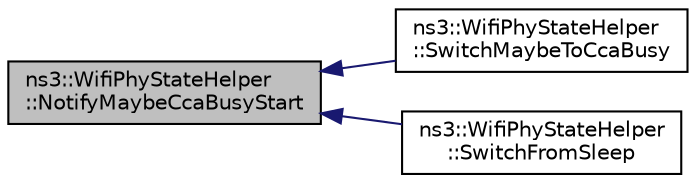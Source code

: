digraph "ns3::WifiPhyStateHelper::NotifyMaybeCcaBusyStart"
{
  edge [fontname="Helvetica",fontsize="10",labelfontname="Helvetica",labelfontsize="10"];
  node [fontname="Helvetica",fontsize="10",shape=record];
  rankdir="LR";
  Node1 [label="ns3::WifiPhyStateHelper\l::NotifyMaybeCcaBusyStart",height=0.2,width=0.4,color="black", fillcolor="grey75", style="filled", fontcolor="black"];
  Node1 -> Node2 [dir="back",color="midnightblue",fontsize="10",style="solid"];
  Node2 [label="ns3::WifiPhyStateHelper\l::SwitchMaybeToCcaBusy",height=0.2,width=0.4,color="black", fillcolor="white", style="filled",URL="$d0/d9a/classns3_1_1WifiPhyStateHelper.html#ad9963e635d1ce21687f75a4908932be8"];
  Node1 -> Node3 [dir="back",color="midnightblue",fontsize="10",style="solid"];
  Node3 [label="ns3::WifiPhyStateHelper\l::SwitchFromSleep",height=0.2,width=0.4,color="black", fillcolor="white", style="filled",URL="$d0/d9a/classns3_1_1WifiPhyStateHelper.html#adfa6b4ce47455491dbbd82a97b601cfb"];
}
